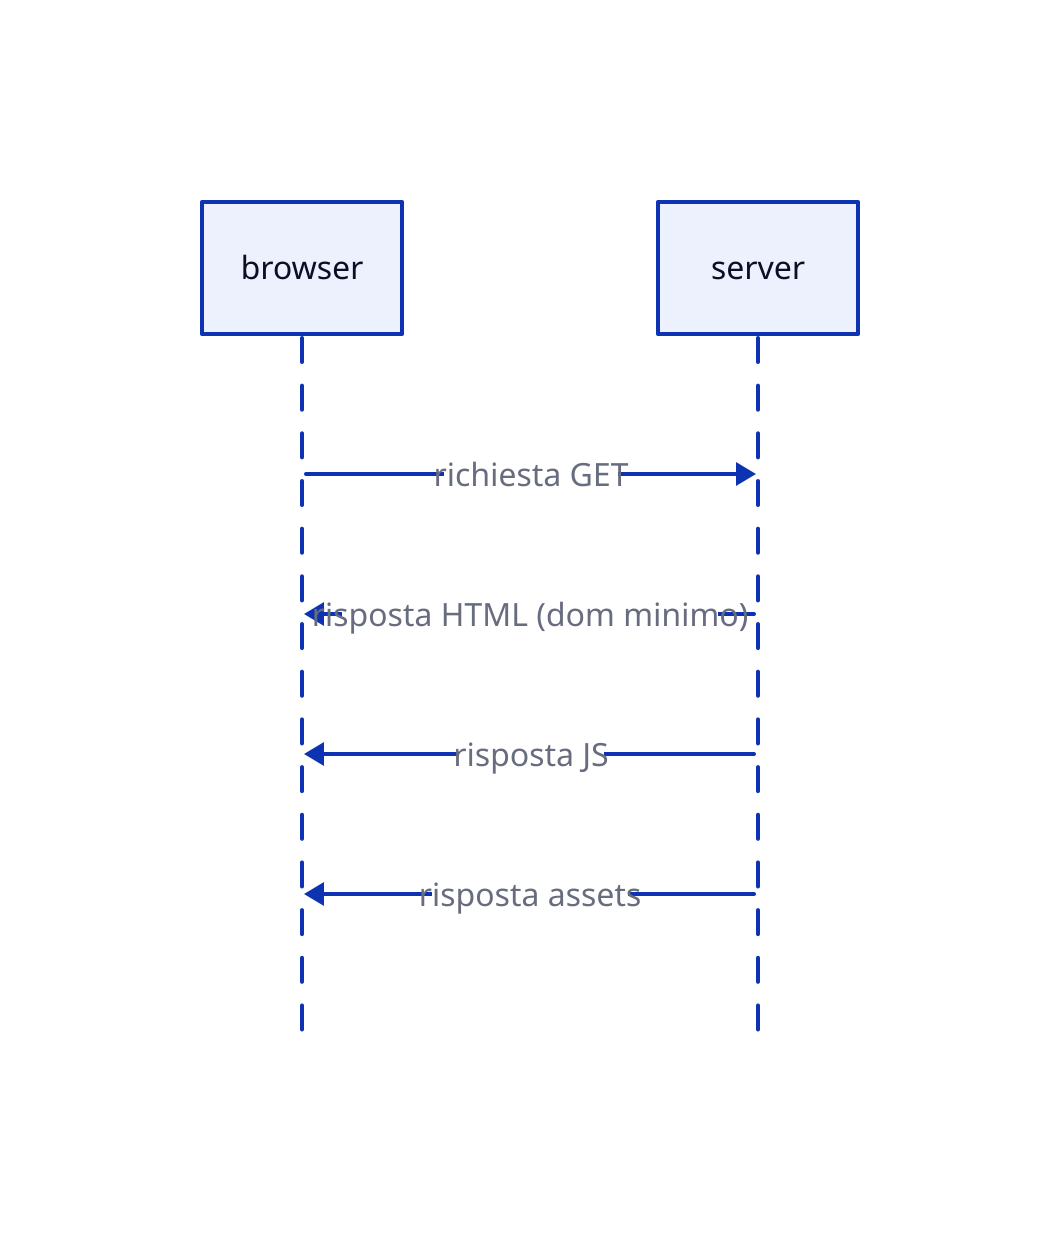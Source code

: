 vars: {
  d2-config: {
    theme-id: 1
    layout-engine: elk
  }
}

shape: sequence_diagram

browser -> server: richiesta GET

server -> browser: risposta HTML (dom minimo)
server -> browser: risposta JS
server -> browser: risposta assets
